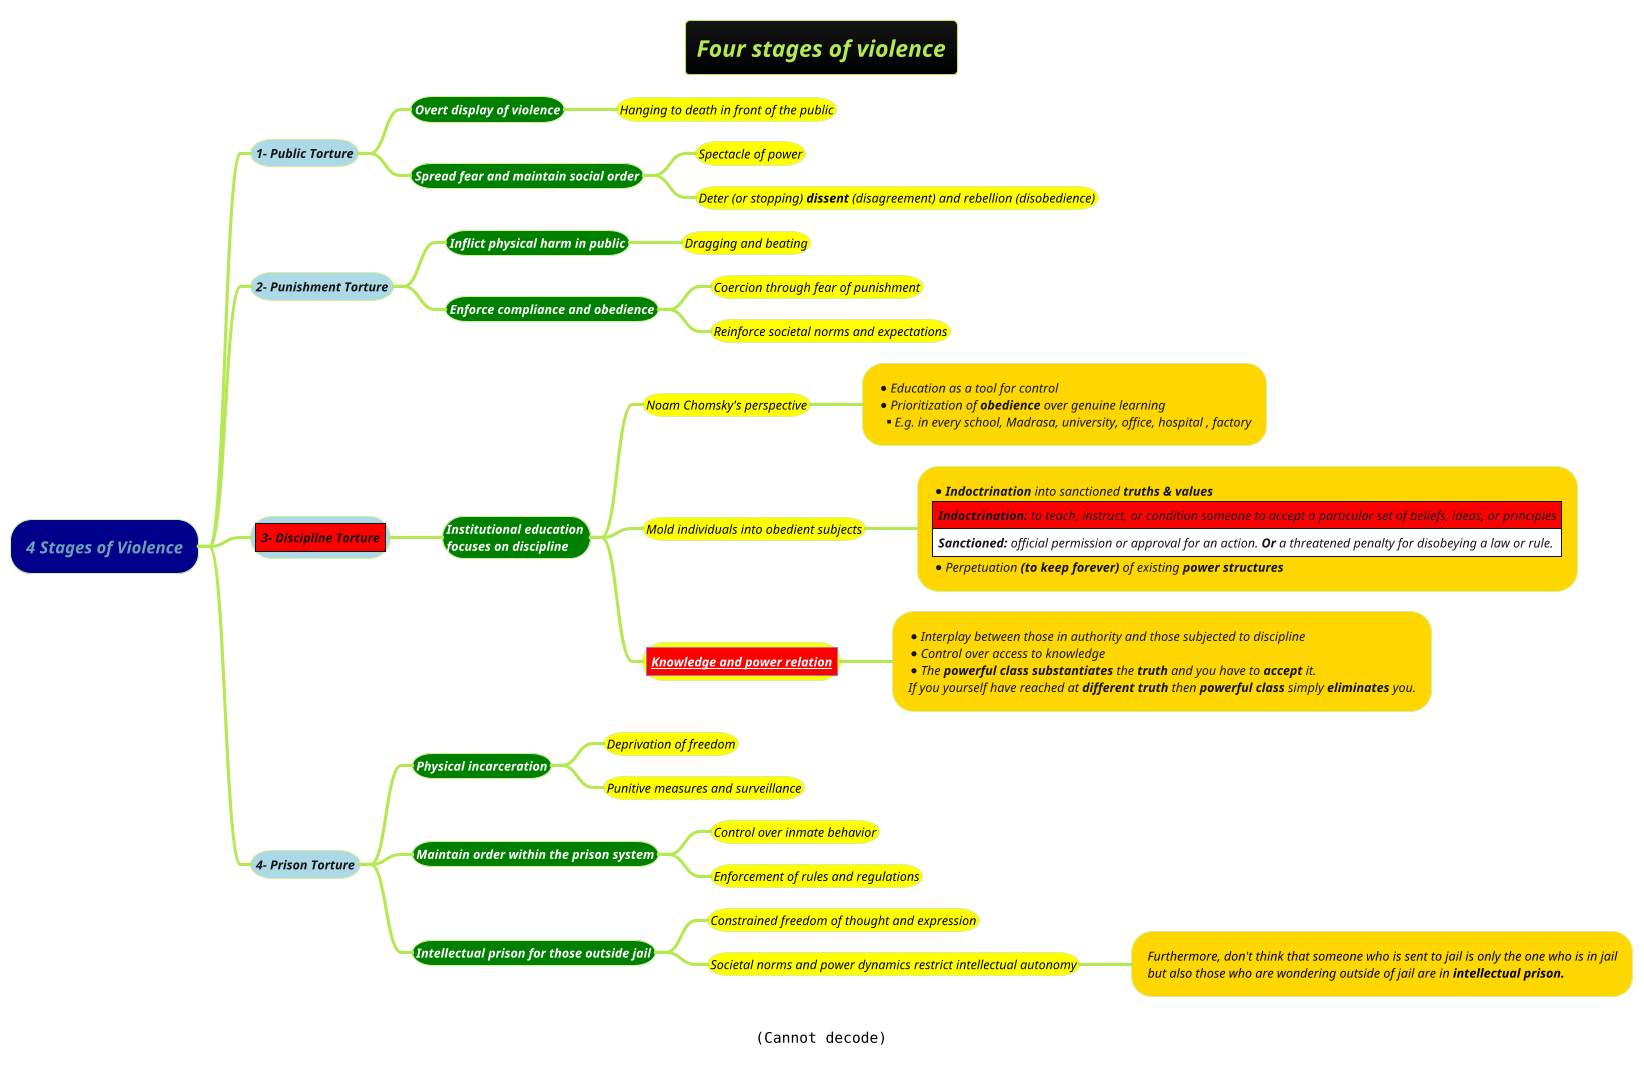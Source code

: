 @startmindmap
title = <i><size:18>Four stages of violence
caption <img:images/img_860.png>
!theme hacker

*[#darkblue] <i>4 Stages of Violence
**[#lightblue] <i><size:12>1- Public Torture
***[#green] <b><i><size:12><color #white>Overt display of violence
****[#yellow] <color #black><i><size:12>Hanging to death in front of the public
***[#green] <b><i><size:12><color #white>Spread fear and maintain social order
****[#yellow] <color #black><i><size:12>Spectacle of power
****[#yellow] <color #black><i><size:12>Deter (or stopping) **dissent** (disagreement) and rebellion (disobedience)
**[#lightblue] <i><size:12>2- Punishment Torture
***[#green] <b><i><size:12><color #white>Inflict physical harm in public
****[#yellow] <color #black><i><size:12>Dragging and beating
***[#green] <b><i><size:12><color #white>Enforce compliance and obedience
****[#yellow] <color #black><i><size:12>Coercion through fear of punishment
****[#yellow] <color #black><i><size:12>Reinforce societal norms and expectations
**[#lightblue] |<#red><i><size:12>3- Discipline Torture|
***[#green] <b><i><size:12><color #white>Institutional education \n<b><i><size:12><color #white>focuses on discipline
****[#yellow] <color #black><i><size:12>Noam Chomsky's perspective
*****[#gold]:*<i><size:12>Education as a tool for control
*<i><size:12>Prioritization of **obedience** over genuine learning
**<i><size:12>E.g. in every school, Madrasa, university, office, hospital , factory;

****[#yellow] <color #black><i><size:12>Mold individuals into obedient subjects
*****[#gold]:*<i><size:12>**Indoctrination** into sanctioned <b>truths & values
|<#red><i><size:12>**Indoctrination:** to teach, instruct, or condition someone to accept a particular set of beliefs, ideas, or principles|
|<#white><i><size:12>**Sanctioned:** official permission or approval for an action. **Or** a threatened penalty for disobeying a law or rule.|
*<i><size:12>Perpetuation **(to keep forever)** of existing <b>power structures;
****[#yellow] |<#red><color #black><i><size:12><b>[[a Knowledge and power relation]]|
*****[#gold]:*<i><size:12>Interplay between those in authority and those subjected to discipline
*<i><size:12>Control over access to knowledge
*<i><size:12>The **powerful class substantiates** the **truth** and you have to **accept** it.
<i><size:12>If you yourself have reached at **different truth** then **powerful class** simply **eliminates** you.;

**[#lightblue] <i><size:12>4- Prison Torture
***[#green] <b><i><size:12><color #white>Physical incarceration
****[#yellow] <color #black><i><size:12>Deprivation of freedom
****[#yellow] <color #black><i><size:12>Punitive measures and surveillance
***[#green] <b><i><size:12><color #white>Maintain order within the prison system
****[#yellow] <color #black><i><size:12>Control over inmate behavior
****[#yellow] <color #black><i><size:12>Enforcement of rules and regulations
***[#green] <b><i><size:12><color #white>Intellectual prison for those outside jail
****[#yellow] <color #black><i><size:12>Constrained freedom of thought and expression
****[#yellow] <color #black><i><size:12>Societal norms and power dynamics restrict intellectual autonomy
*****[#gold]:<color #black><i><size:12>Furthermore, don't think that someone who is sent to jail is only the one who is in jail
<color #black><i><size:12>but also those who are wondering outside of jail are in <b>intellectual prison.;
@endmindmap
